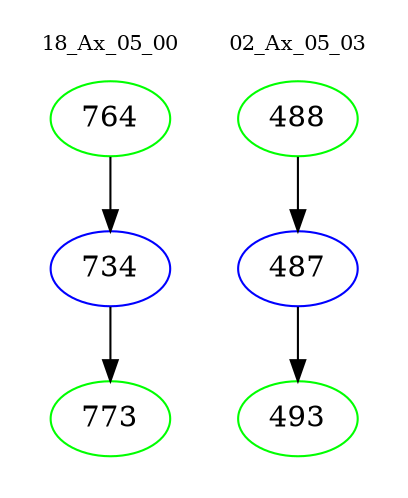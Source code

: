 digraph{
subgraph cluster_0 {
color = white
label = "18_Ax_05_00";
fontsize=10;
T0_764 [label="764", color="green"]
T0_764 -> T0_734 [color="black"]
T0_734 [label="734", color="blue"]
T0_734 -> T0_773 [color="black"]
T0_773 [label="773", color="green"]
}
subgraph cluster_1 {
color = white
label = "02_Ax_05_03";
fontsize=10;
T1_488 [label="488", color="green"]
T1_488 -> T1_487 [color="black"]
T1_487 [label="487", color="blue"]
T1_487 -> T1_493 [color="black"]
T1_493 [label="493", color="green"]
}
}
